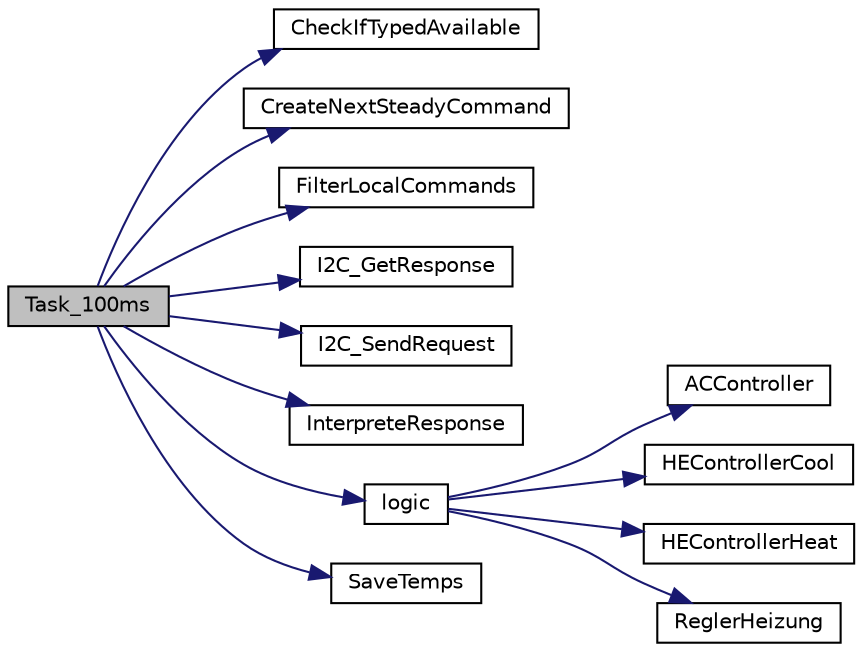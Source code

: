 digraph "Task_100ms"
{
 // LATEX_PDF_SIZE
  edge [fontname="Helvetica",fontsize="10",labelfontname="Helvetica",labelfontsize="10"];
  node [fontname="Helvetica",fontsize="10",shape=record];
  rankdir="LR";
  Node1 [label="Task_100ms",height=0.2,width=0.4,color="black", fillcolor="grey75", style="filled", fontcolor="black",tooltip="Function Task_100ms called every 100 msec."];
  Node1 -> Node2 [color="midnightblue",fontsize="10",style="solid",fontname="Helvetica"];
  Node2 [label="CheckIfTypedAvailable",height=0.2,width=0.4,color="black", fillcolor="white", style="filled",URL="$Controller_8ino.html#aef8d57dbdb05a99caac118882b35d56c",tooltip="Check if a command has been typed."];
  Node1 -> Node3 [color="midnightblue",fontsize="10",style="solid",fontname="Helvetica"];
  Node3 [label="CreateNextSteadyCommand",height=0.2,width=0.4,color="black", fillcolor="white", style="filled",URL="$Controller_8ino.html#a573a9b79ee6a7e720f5ecc4bbfcb0c87",tooltip=" "];
  Node1 -> Node4 [color="midnightblue",fontsize="10",style="solid",fontname="Helvetica"];
  Node4 [label="FilterLocalCommands",height=0.2,width=0.4,color="black", fillcolor="white", style="filled",URL="$Controller_8ino.html#a90328c9dde97401383a88ad666622063",tooltip=" "];
  Node1 -> Node5 [color="midnightblue",fontsize="10",style="solid",fontname="Helvetica"];
  Node5 [label="I2C_GetResponse",height=0.2,width=0.4,color="black", fillcolor="white", style="filled",URL="$I2C__Master_8cpp.html#a6c4bf6970b964fcbf8134fee4223f124",tooltip="Get text response for last request."];
  Node1 -> Node6 [color="midnightblue",fontsize="10",style="solid",fontname="Helvetica"];
  Node6 [label="I2C_SendRequest",height=0.2,width=0.4,color="black", fillcolor="white", style="filled",URL="$I2C__Master_8cpp.html#ac7bd9aac8f7d5ccc9b1538a93dc038db",tooltip="Send request to slave."];
  Node1 -> Node7 [color="midnightblue",fontsize="10",style="solid",fontname="Helvetica"];
  Node7 [label="InterpreteResponse",height=0.2,width=0.4,color="black", fillcolor="white", style="filled",URL="$Controller_8ino.html#a3005755a1cc32c4a6537fc8c5c0fa3cb",tooltip="Interpret an I²C response from the plant."];
  Node1 -> Node8 [color="midnightblue",fontsize="10",style="solid",fontname="Helvetica"];
  Node8 [label="logic",height=0.2,width=0.4,color="black", fillcolor="white", style="filled",URL="$Controller_8ino.html#a891ab028bd00ce90bbf291a355410e1e",tooltip=" "];
  Node8 -> Node9 [color="midnightblue",fontsize="10",style="solid",fontname="Helvetica"];
  Node9 [label="ACController",height=0.2,width=0.4,color="black", fillcolor="white", style="filled",URL="$Controller_8ino.html#ab10f597b51a01881bc3bfda2edc9daa2",tooltip=" "];
  Node8 -> Node10 [color="midnightblue",fontsize="10",style="solid",fontname="Helvetica"];
  Node10 [label="HEControllerCool",height=0.2,width=0.4,color="black", fillcolor="white", style="filled",URL="$Controller_8ino.html#afd15f02b5b76c27ce9d24b1202353803",tooltip=" "];
  Node8 -> Node11 [color="midnightblue",fontsize="10",style="solid",fontname="Helvetica"];
  Node11 [label="HEControllerHeat",height=0.2,width=0.4,color="black", fillcolor="white", style="filled",URL="$Controller_8ino.html#aa4542df6529eb717fdc0a3105fe8a6f2",tooltip=" "];
  Node8 -> Node12 [color="midnightblue",fontsize="10",style="solid",fontname="Helvetica"];
  Node12 [label="ReglerHeizung",height=0.2,width=0.4,color="black", fillcolor="white", style="filled",URL="$Controller_8ino.html#a090aec666da0a428e48e596f9460a5ec",tooltip=" "];
  Node1 -> Node13 [color="midnightblue",fontsize="10",style="solid",fontname="Helvetica"];
  Node13 [label="SaveTemps",height=0.2,width=0.4,color="black", fillcolor="white", style="filled",URL="$Controller_8ino.html#a3a410b938064846305d0a0f41b05bd7f",tooltip="Create next steady transmitted command."];
}
